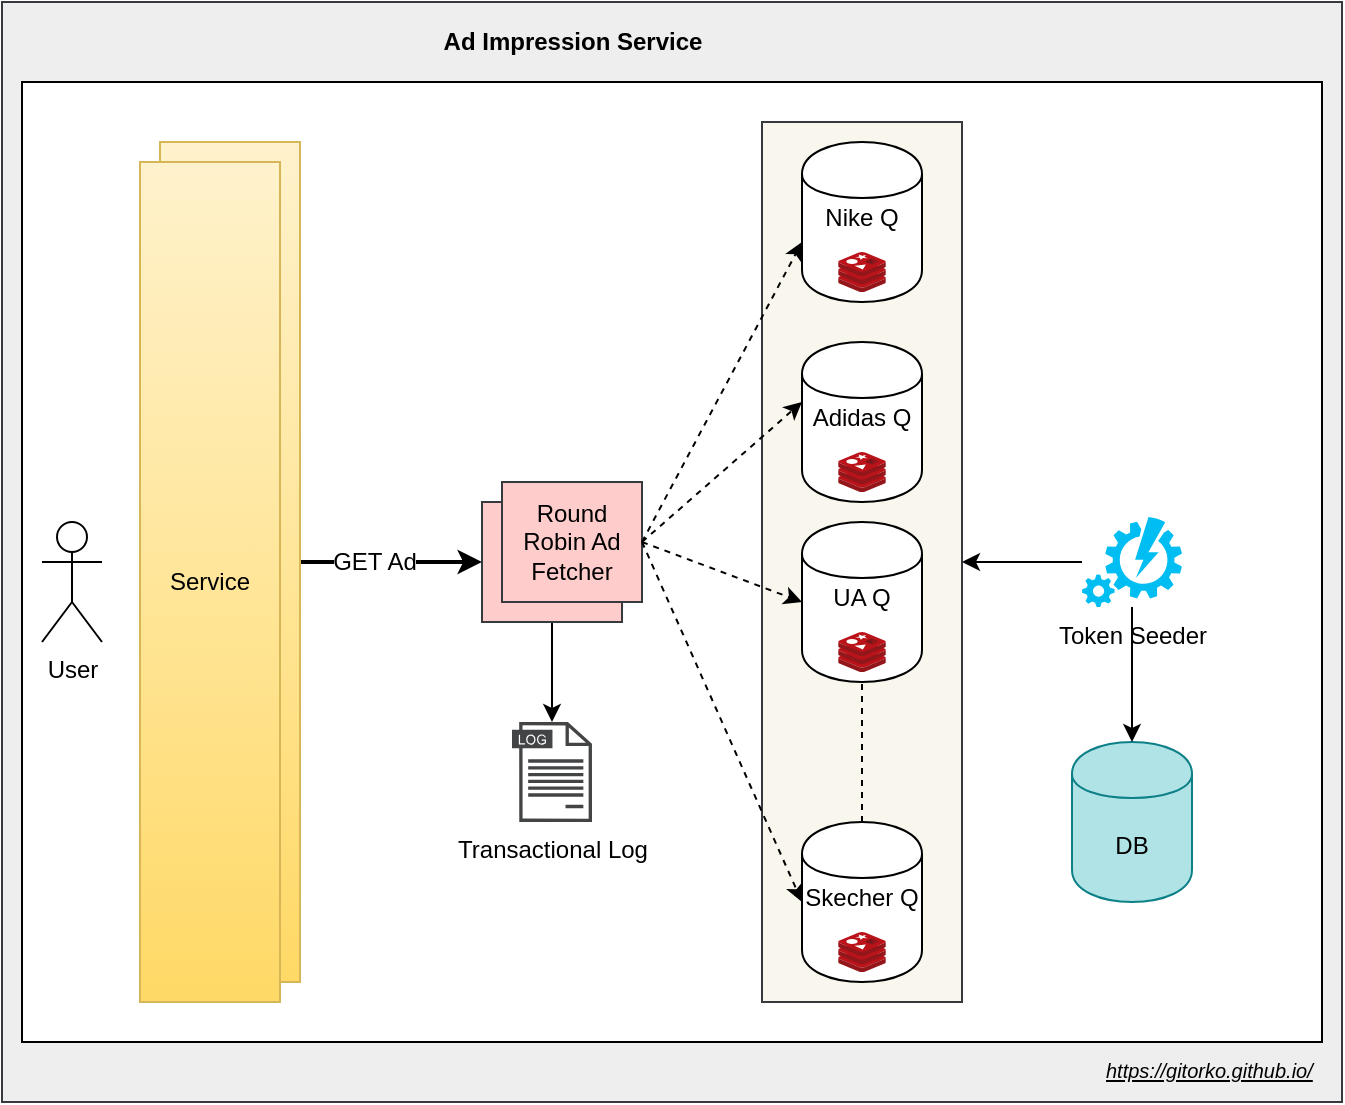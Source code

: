 <mxfile version="12.6.5" type="device"><diagram id="DrA5PquCs80kaGM3D-1s" name="Page-1"><mxGraphModel dx="1606" dy="2052" grid="1" gridSize="10" guides="1" tooltips="1" connect="1" arrows="1" fold="1" page="1" pageScale="1" pageWidth="500" pageHeight="1200" math="0" shadow="0"><root><mxCell id="0"/><mxCell id="1" parent="0"/><mxCell id="etvL9J5SQtRsxApmEyAv-33" value="" style="rounded=0;whiteSpace=wrap;html=1;fillColor=#eeeeee;strokeColor=#36393d;" parent="1" vertex="1"><mxGeometry x="-60" y="-60" width="670" height="550" as="geometry"/></mxCell><mxCell id="etvL9J5SQtRsxApmEyAv-32" value="" style="rounded=0;whiteSpace=wrap;html=1;" parent="1" vertex="1"><mxGeometry x="-50" y="-20" width="650" height="480" as="geometry"/></mxCell><mxCell id="etvL9J5SQtRsxApmEyAv-12" value="" style="rounded=0;whiteSpace=wrap;html=1;fillColor=#f9f7ed;strokeColor=#36393d;" parent="1" vertex="1"><mxGeometry x="320" width="100" height="440" as="geometry"/></mxCell><mxCell id="etvL9J5SQtRsxApmEyAv-3" value="User" style="shape=umlActor;verticalLabelPosition=bottom;labelBackgroundColor=#ffffff;verticalAlign=top;html=1;outlineConnect=0;" parent="1" vertex="1"><mxGeometry x="-40" y="200" width="30" height="60" as="geometry"/></mxCell><mxCell id="1HJwQFl60-s0xcuPu67z-2" style="edgeStyle=orthogonalEdgeStyle;rounded=0;orthogonalLoop=1;jettySize=auto;html=1;exitX=0.5;exitY=1;exitDx=0;exitDy=0;" edge="1" parent="1" source="etvL9J5SQtRsxApmEyAv-10" target="1HJwQFl60-s0xcuPu67z-1"><mxGeometry relative="1" as="geometry"/></mxCell><mxCell id="etvL9J5SQtRsxApmEyAv-10" value="" style="rounded=0;whiteSpace=wrap;html=1;fillColor=#ffcccc;strokeColor=#36393d;" parent="1" vertex="1"><mxGeometry x="180" y="190" width="70" height="60" as="geometry"/></mxCell><mxCell id="etvL9J5SQtRsxApmEyAv-17" value="" style="endArrow=none;dashed=1;html=1;entryX=0.5;entryY=1;entryDx=0;entryDy=0;exitX=0.5;exitY=0;exitDx=0;exitDy=0;" parent="1" edge="1"><mxGeometry width="50" height="50" relative="1" as="geometry"><mxPoint x="370" y="350" as="sourcePoint"/><mxPoint x="370" y="275" as="targetPoint"/></mxGeometry></mxCell><mxCell id="jKXSTZnEmVuDdH75RjJ8-18" style="edgeStyle=orthogonalEdgeStyle;rounded=0;orthogonalLoop=1;jettySize=auto;html=1;exitX=1;exitY=0.5;exitDx=0;exitDy=0;entryX=0;entryY=0.5;entryDx=0;entryDy=0;startArrow=none;startFill=0;endArrow=classic;endFill=1;strokeWidth=2;" parent="1" source="etvL9J5SQtRsxApmEyAv-18" target="etvL9J5SQtRsxApmEyAv-10" edge="1"><mxGeometry relative="1" as="geometry"/></mxCell><mxCell id="jKXSTZnEmVuDdH75RjJ8-24" value="GET Ad" style="text;html=1;align=center;verticalAlign=middle;resizable=0;points=[];labelBackgroundColor=#ffffff;" parent="jKXSTZnEmVuDdH75RjJ8-18" vertex="1" connectable="0"><mxGeometry x="-0.2" relative="1" as="geometry"><mxPoint as="offset"/></mxGeometry></mxCell><mxCell id="etvL9J5SQtRsxApmEyAv-18" value="Service" style="rounded=0;whiteSpace=wrap;html=1;gradientColor=#ffd966;fillColor=#fff2cc;strokeColor=#d6b656;" parent="1" vertex="1"><mxGeometry x="19" y="10" width="70" height="420" as="geometry"/></mxCell><mxCell id="etvL9J5SQtRsxApmEyAv-22" value="Round Robin Ad Fetcher" style="rounded=0;whiteSpace=wrap;html=1;fillColor=#ffcccc;strokeColor=#36393d;" parent="1" vertex="1"><mxGeometry x="190" y="180" width="70" height="60" as="geometry"/></mxCell><mxCell id="etvL9J5SQtRsxApmEyAv-34" value="Ad Impression Service" style="text;html=1;strokeColor=none;fillColor=none;align=center;verticalAlign=middle;whiteSpace=wrap;rounded=0;fontStyle=1" parent="1" vertex="1"><mxGeometry x="147.5" y="-50" width="155" height="20" as="geometry"/></mxCell><mxCell id="jKXSTZnEmVuDdH75RjJ8-1" value="" style="endArrow=classic;html=1;entryX=0;entryY=0.625;entryDx=0;entryDy=0;entryPerimeter=0;exitX=1;exitY=0.5;exitDx=0;exitDy=0;dashed=1;" parent="1" source="etvL9J5SQtRsxApmEyAv-22" target="etvL9J5SQtRsxApmEyAv-1" edge="1"><mxGeometry width="50" height="50" relative="1" as="geometry"><mxPoint x="270" y="210" as="sourcePoint"/><mxPoint x="320" y="160" as="targetPoint"/></mxGeometry></mxCell><mxCell id="jKXSTZnEmVuDdH75RjJ8-3" value="" style="endArrow=classic;html=1;entryX=0;entryY=0.5;entryDx=0;entryDy=0;exitX=1;exitY=0.5;exitDx=0;exitDy=0;dashed=1;" parent="1" source="etvL9J5SQtRsxApmEyAv-22" edge="1"><mxGeometry width="50" height="50" relative="1" as="geometry"><mxPoint x="270" y="220" as="sourcePoint"/><mxPoint x="340" y="140" as="targetPoint"/></mxGeometry></mxCell><mxCell id="jKXSTZnEmVuDdH75RjJ8-4" value="" style="group" parent="1" vertex="1" connectable="0"><mxGeometry x="340" y="10" width="60" height="80" as="geometry"/></mxCell><mxCell id="etvL9J5SQtRsxApmEyAv-1" value="Nike Q&lt;br&gt;&lt;br&gt;&lt;br&gt;" style="shape=cylinder;whiteSpace=wrap;html=1;boundedLbl=1;backgroundOutline=1;" parent="jKXSTZnEmVuDdH75RjJ8-4" vertex="1"><mxGeometry width="60" height="80" as="geometry"/></mxCell><mxCell id="ovw5f_CwWsy-an5z-Rsf-1" value="" style="aspect=fixed;html=1;points=[];align=center;image;fontSize=12;image=img/lib/mscae/Cache_Redis_Product.svg;" parent="jKXSTZnEmVuDdH75RjJ8-4" vertex="1"><mxGeometry x="18.09" y="55" width="23.82" height="20" as="geometry"/></mxCell><mxCell id="jKXSTZnEmVuDdH75RjJ8-8" value="" style="group" parent="1" vertex="1" connectable="0"><mxGeometry x="340" y="200" width="60" height="80" as="geometry"/></mxCell><mxCell id="jKXSTZnEmVuDdH75RjJ8-9" value="UA Q&lt;br&gt;&lt;br&gt;&lt;br&gt;" style="shape=cylinder;whiteSpace=wrap;html=1;boundedLbl=1;backgroundOutline=1;" parent="jKXSTZnEmVuDdH75RjJ8-8" vertex="1"><mxGeometry width="60" height="80" as="geometry"/></mxCell><mxCell id="jKXSTZnEmVuDdH75RjJ8-10" value="" style="aspect=fixed;html=1;points=[];align=center;image;fontSize=12;image=img/lib/mscae/Cache_Redis_Product.svg;" parent="jKXSTZnEmVuDdH75RjJ8-8" vertex="1"><mxGeometry x="18.09" y="55" width="23.82" height="20" as="geometry"/></mxCell><mxCell id="jKXSTZnEmVuDdH75RjJ8-11" value="" style="endArrow=classic;html=1;entryX=0;entryY=0.5;entryDx=0;entryDy=0;exitX=1;exitY=0.5;exitDx=0;exitDy=0;dashed=1;" parent="1" source="etvL9J5SQtRsxApmEyAv-22" target="jKXSTZnEmVuDdH75RjJ8-9" edge="1"><mxGeometry width="50" height="50" relative="1" as="geometry"><mxPoint x="270" y="220" as="sourcePoint"/><mxPoint x="350" y="150" as="targetPoint"/></mxGeometry></mxCell><mxCell id="jKXSTZnEmVuDdH75RjJ8-12" value="" style="endArrow=classic;html=1;entryX=0;entryY=0.5;entryDx=0;entryDy=0;dashed=1;" parent="1" edge="1"><mxGeometry width="50" height="50" relative="1" as="geometry"><mxPoint x="260" y="210" as="sourcePoint"/><mxPoint x="340" y="390" as="targetPoint"/></mxGeometry></mxCell><mxCell id="jKXSTZnEmVuDdH75RjJ8-13" value="" style="group" parent="1" vertex="1" connectable="0"><mxGeometry x="340" y="350" width="60" height="80" as="geometry"/></mxCell><mxCell id="jKXSTZnEmVuDdH75RjJ8-14" value="Skecher Q&lt;br&gt;&lt;br&gt;&lt;br&gt;" style="shape=cylinder;whiteSpace=wrap;html=1;boundedLbl=1;backgroundOutline=1;" parent="jKXSTZnEmVuDdH75RjJ8-13" vertex="1"><mxGeometry width="60" height="80" as="geometry"/></mxCell><mxCell id="jKXSTZnEmVuDdH75RjJ8-15" value="" style="aspect=fixed;html=1;points=[];align=center;image;fontSize=12;image=img/lib/mscae/Cache_Redis_Product.svg;" parent="jKXSTZnEmVuDdH75RjJ8-13" vertex="1"><mxGeometry x="18.09" y="55" width="23.82" height="20" as="geometry"/></mxCell><mxCell id="jKXSTZnEmVuDdH75RjJ8-21" value="DB" style="shape=cylinder;whiteSpace=wrap;html=1;boundedLbl=1;backgroundOutline=1;fillColor=#b0e3e6;strokeColor=#0e8088;" parent="1" vertex="1"><mxGeometry x="475" y="310" width="60" height="80" as="geometry"/></mxCell><UserObject label="&lt;i&gt;&lt;u&gt;&lt;font style=&quot;font-size: 10px&quot;&gt;https://gitorko.github.io/&lt;/font&gt;&lt;/u&gt;&lt;/i&gt;" link="https://gitorko.github.io/" id="jKXSTZnEmVuDdH75RjJ8-30"><mxCell style="text;html=1;" parent="1" vertex="1"><mxGeometry x="490" y="460" width="110" height="30" as="geometry"/></mxCell></UserObject><mxCell id="jKXSTZnEmVuDdH75RjJ8-31" value="Service" style="rounded=0;whiteSpace=wrap;html=1;gradientColor=#ffd966;fillColor=#fff2cc;strokeColor=#d6b656;" parent="1" vertex="1"><mxGeometry x="9" y="20" width="70" height="420" as="geometry"/></mxCell><mxCell id="7iFhwd02HQQUhxxdmTIL-1" value="" style="group" parent="1" vertex="1" connectable="0"><mxGeometry x="340" y="110" width="60" height="80" as="geometry"/></mxCell><mxCell id="7iFhwd02HQQUhxxdmTIL-2" value="Adidas Q&lt;br&gt;&lt;br&gt;&lt;br&gt;" style="shape=cylinder;whiteSpace=wrap;html=1;boundedLbl=1;backgroundOutline=1;" parent="7iFhwd02HQQUhxxdmTIL-1" vertex="1"><mxGeometry width="60" height="80" as="geometry"/></mxCell><mxCell id="7iFhwd02HQQUhxxdmTIL-3" value="" style="aspect=fixed;html=1;points=[];align=center;image;fontSize=12;image=img/lib/mscae/Cache_Redis_Product.svg;" parent="7iFhwd02HQQUhxxdmTIL-1" vertex="1"><mxGeometry x="18.09" y="55" width="23.82" height="20" as="geometry"/></mxCell><mxCell id="7iFhwd02HQQUhxxdmTIL-5" style="edgeStyle=orthogonalEdgeStyle;rounded=0;orthogonalLoop=1;jettySize=auto;html=1;" parent="1" source="7iFhwd02HQQUhxxdmTIL-4" target="etvL9J5SQtRsxApmEyAv-12" edge="1"><mxGeometry relative="1" as="geometry"/></mxCell><mxCell id="7iFhwd02HQQUhxxdmTIL-6" style="edgeStyle=orthogonalEdgeStyle;rounded=0;orthogonalLoop=1;jettySize=auto;html=1;" parent="1" source="7iFhwd02HQQUhxxdmTIL-4" target="jKXSTZnEmVuDdH75RjJ8-21" edge="1"><mxGeometry relative="1" as="geometry"/></mxCell><mxCell id="7iFhwd02HQQUhxxdmTIL-4" value="Token Seeder" style="verticalLabelPosition=bottom;html=1;verticalAlign=top;align=center;strokeColor=none;fillColor=#00BEF2;shape=mxgraph.azure.automation;pointerEvents=1;" parent="1" vertex="1"><mxGeometry x="480" y="197.5" width="50" height="45" as="geometry"/></mxCell><mxCell id="1HJwQFl60-s0xcuPu67z-1" value="Transactional Log" style="pointerEvents=1;shadow=0;dashed=0;html=1;strokeColor=none;fillColor=#434445;aspect=fixed;labelPosition=center;verticalLabelPosition=bottom;verticalAlign=top;align=center;outlineConnect=0;shape=mxgraph.vvd.log_files;" vertex="1" parent="1"><mxGeometry x="195" y="300" width="40" height="50" as="geometry"/></mxCell></root></mxGraphModel></diagram></mxfile>
